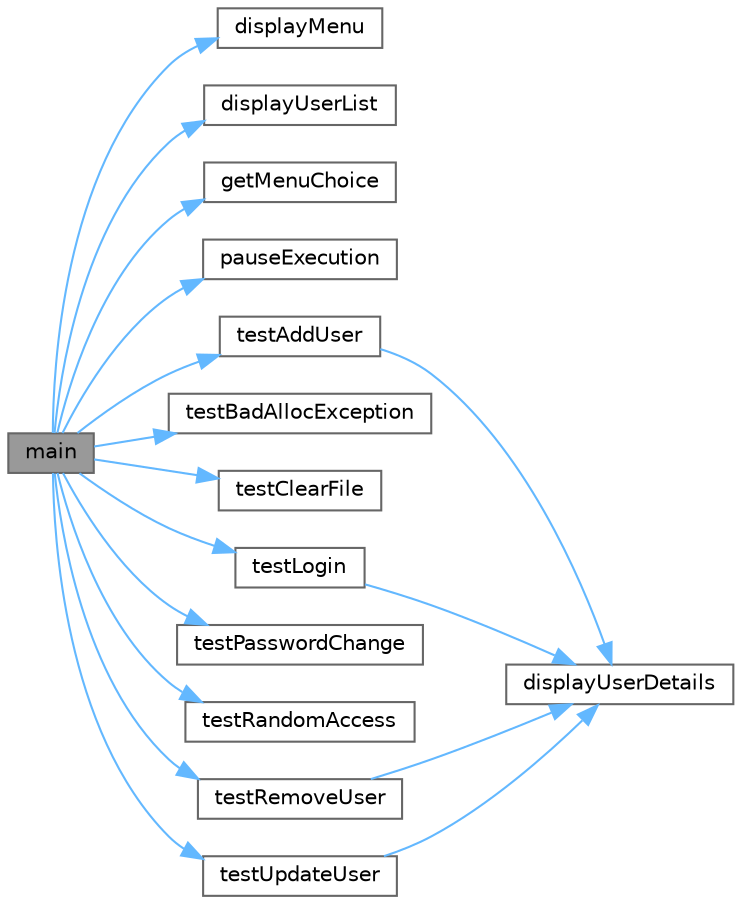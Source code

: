 digraph "main"
{
 // LATEX_PDF_SIZE
  bgcolor="transparent";
  edge [fontname=Helvetica,fontsize=10,labelfontname=Helvetica,labelfontsize=10];
  node [fontname=Helvetica,fontsize=10,shape=box,height=0.2,width=0.4];
  rankdir="LR";
  Node1 [id="Node000001",label="main",height=0.2,width=0.4,color="gray40", fillcolor="grey60", style="filled", fontcolor="black",tooltip="Main entry point for the UserDatabase test program."];
  Node1 -> Node2 [id="edge1_Node000001_Node000002",color="steelblue1",style="solid",tooltip=" "];
  Node2 [id="Node000002",label="displayMenu",height=0.2,width=0.4,color="grey40", fillcolor="white", style="filled",URL="$main_8cpp.html#a59c2926dd9b0968badf463aaf4f91422",tooltip="Displays the main menu options to the user."];
  Node1 -> Node3 [id="edge2_Node000001_Node000003",color="steelblue1",style="solid",tooltip=" "];
  Node3 [id="Node000003",label="displayUserList",height=0.2,width=0.4,color="grey40", fillcolor="white", style="filled",URL="$main_8cpp.html#a6daab01756f1d9db8bceb2d814bb9d67",tooltip="Displays a list of all users in the database."];
  Node1 -> Node4 [id="edge3_Node000001_Node000004",color="steelblue1",style="solid",tooltip=" "];
  Node4 [id="Node000004",label="getMenuChoice",height=0.2,width=0.4,color="grey40", fillcolor="white", style="filled",URL="$main_8cpp.html#a209d2105e9ad36e42b5474ad80c9beba",tooltip="Gets a validated menu choice from the user."];
  Node1 -> Node5 [id="edge4_Node000001_Node000005",color="steelblue1",style="solid",tooltip=" "];
  Node5 [id="Node000005",label="pauseExecution",height=0.2,width=0.4,color="grey40", fillcolor="white", style="filled",URL="$main_8cpp.html#a0549ed85dfeb527c0bf5787ae0fd2166",tooltip="Pauses program execution until user presses Enter."];
  Node1 -> Node6 [id="edge5_Node000001_Node000006",color="steelblue1",style="solid",tooltip=" "];
  Node6 [id="Node000006",label="testAddUser",height=0.2,width=0.4,color="grey40", fillcolor="white", style="filled",URL="$main_8cpp.html#aec92b3b4f77ae000120a3e30300a1629",tooltip="Test function for adding new users to the database."];
  Node6 -> Node7 [id="edge6_Node000006_Node000007",color="steelblue1",style="solid",tooltip=" "];
  Node7 [id="Node000007",label="displayUserDetails",height=0.2,width=0.4,color="grey40", fillcolor="white", style="filled",URL="$main_8cpp.html#a8b549f355b604af82d673afb448d0d02",tooltip="Displays detailed information about a user."];
  Node1 -> Node8 [id="edge7_Node000001_Node000008",color="steelblue1",style="solid",tooltip=" "];
  Node8 [id="Node000008",label="testBadAllocException",height=0.2,width=0.4,color="grey40", fillcolor="white", style="filled",URL="$main_8cpp.html#a847b0409c1b2af26cd284feb8f2ccd5e",tooltip="Test function to demonstrate handling of std::bad_alloc exceptions."];
  Node1 -> Node9 [id="edge8_Node000001_Node000009",color="steelblue1",style="solid",tooltip=" "];
  Node9 [id="Node000009",label="testClearFile",height=0.2,width=0.4,color="grey40", fillcolor="white", style="filled",URL="$main_8cpp.html#a8b88d72ff7c6feb61287ccb6c45387f6",tooltip="Test function for clearing the database file."];
  Node1 -> Node10 [id="edge9_Node000001_Node000010",color="steelblue1",style="solid",tooltip=" "];
  Node10 [id="Node000010",label="testLogin",height=0.2,width=0.4,color="grey40", fillcolor="white", style="filled",URL="$main_8cpp.html#a78769662a640a3ea3888b98e7f796e41",tooltip="Test function for user login verification."];
  Node10 -> Node7 [id="edge10_Node000010_Node000007",color="steelblue1",style="solid",tooltip=" "];
  Node1 -> Node11 [id="edge11_Node000001_Node000011",color="steelblue1",style="solid",tooltip=" "];
  Node11 [id="Node000011",label="testPasswordChange",height=0.2,width=0.4,color="grey40", fillcolor="white", style="filled",URL="$main_8cpp.html#ae24319bcaa52e6ba00cf94082acc13fc",tooltip="Tests the password change functionality with exception re-throwing."];
  Node1 -> Node12 [id="edge12_Node000001_Node000012",color="steelblue1",style="solid",tooltip=" "];
  Node12 [id="Node000012",label="testRandomAccess",height=0.2,width=0.4,color="grey40", fillcolor="white", style="filled",URL="$main_8cpp.html#aae3cc853b752a40d286780d2063f051e",tooltip="Test function for random access to user records in binary file."];
  Node1 -> Node13 [id="edge13_Node000001_Node000013",color="steelblue1",style="solid",tooltip=" "];
  Node13 [id="Node000013",label="testRemoveUser",height=0.2,width=0.4,color="grey40", fillcolor="white", style="filled",URL="$main_8cpp.html#aa337dbbf3d35bee99a64dabe2bbf7010",tooltip="Test function for removing users from the database."];
  Node13 -> Node7 [id="edge14_Node000013_Node000007",color="steelblue1",style="solid",tooltip=" "];
  Node1 -> Node14 [id="edge15_Node000001_Node000014",color="steelblue1",style="solid",tooltip=" "];
  Node14 [id="Node000014",label="testUpdateUser",height=0.2,width=0.4,color="grey40", fillcolor="white", style="filled",URL="$main_8cpp.html#ad8c2f8687c9ce381f10c5f0f1881331e",tooltip="Test function for updating existing users in the database."];
  Node14 -> Node7 [id="edge16_Node000014_Node000007",color="steelblue1",style="solid",tooltip=" "];
}
